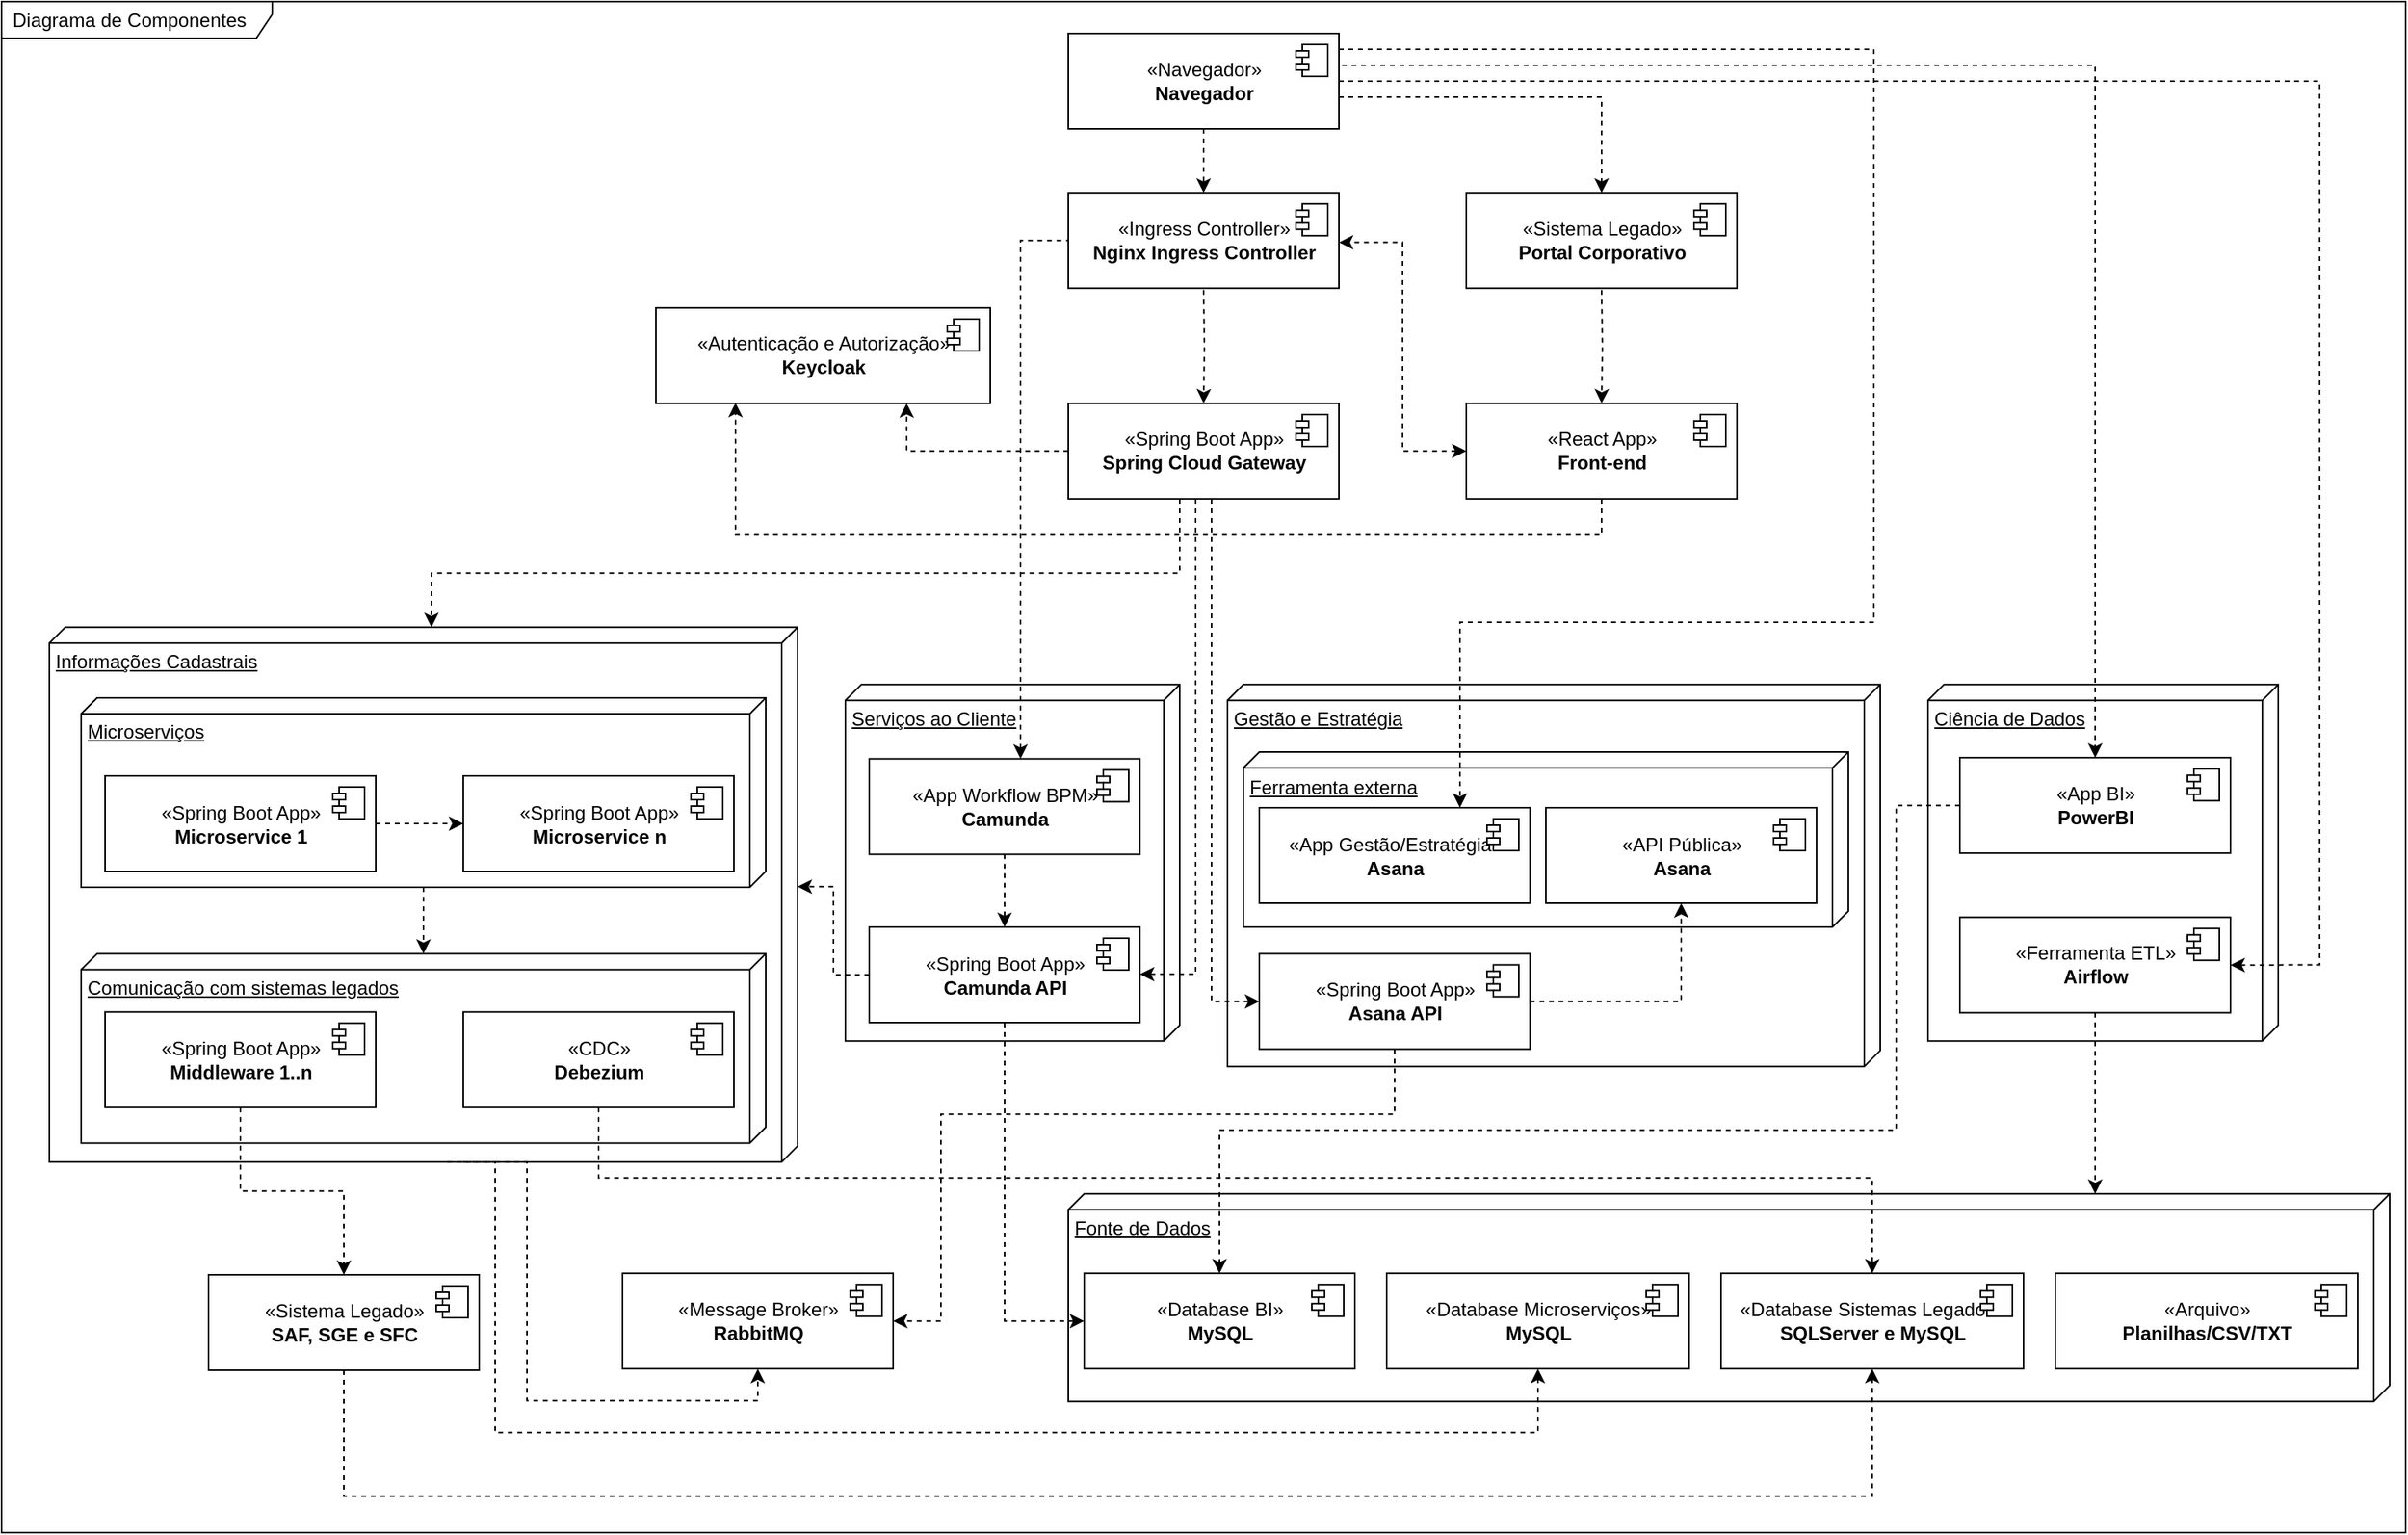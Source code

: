 <mxfile version="16.0.2" type="device"><diagram id="Ba2nXQlil4IFoZj2FwXf" name="Página-1"><mxGraphModel dx="242" dy="3505" grid="1" gridSize="10" guides="1" tooltips="1" connect="1" arrows="1" fold="1" page="1" pageScale="1" pageWidth="827" pageHeight="1169" math="0" shadow="0"><root><mxCell id="0"/><mxCell id="1" parent="0"/><mxCell id="WtthqmDck3oCjtlMTp7U-93" value="Diagrama de Componentes" style="shape=umlFrame;whiteSpace=wrap;html=1;width=170;height=23;boundedLbl=1;verticalAlign=middle;align=left;spacingLeft=5;" vertex="1" parent="1"><mxGeometry x="1654" y="-2338" width="1510" height="962" as="geometry"/></mxCell><mxCell id="WtthqmDck3oCjtlMTp7U-174" value="" style="edgeStyle=orthogonalEdgeStyle;rounded=0;orthogonalLoop=1;jettySize=auto;html=1;startArrow=none;startFill=0;endArrow=classic;endFill=1;dashed=1;" edge="1" parent="1" target="WtthqmDck3oCjtlMTp7U-98"><mxGeometry relative="1" as="geometry"><mxPoint x="2409" y="-2156.73" as="sourcePoint"/></mxGeometry></mxCell><mxCell id="WtthqmDck3oCjtlMTp7U-94" value="«Ingress Controller»&lt;br&gt;&lt;b&gt;Nginx Ingress Controller&lt;br&gt;&lt;/b&gt;" style="html=1;dropTarget=0;" vertex="1" parent="1"><mxGeometry x="2324" y="-2217.88" width="170" height="60" as="geometry"/></mxCell><mxCell id="WtthqmDck3oCjtlMTp7U-95" value="" style="shape=module;jettyWidth=8;jettyHeight=4;" vertex="1" parent="WtthqmDck3oCjtlMTp7U-94"><mxGeometry x="1" width="20" height="20" relative="1" as="geometry"><mxPoint x="-27" y="7" as="offset"/></mxGeometry></mxCell><mxCell id="WtthqmDck3oCjtlMTp7U-177" style="edgeStyle=orthogonalEdgeStyle;rounded=0;orthogonalLoop=1;jettySize=auto;html=1;entryX=0.75;entryY=1;entryDx=0;entryDy=0;startArrow=none;startFill=0;endArrow=classic;endFill=1;dashed=1;" edge="1" parent="1" source="WtthqmDck3oCjtlMTp7U-98" target="WtthqmDck3oCjtlMTp7U-116"><mxGeometry relative="1" as="geometry"/></mxCell><mxCell id="WtthqmDck3oCjtlMTp7U-189" style="edgeStyle=orthogonalEdgeStyle;rounded=0;orthogonalLoop=1;jettySize=auto;html=1;entryX=0;entryY=0;entryDx=0;entryDy=230;entryPerimeter=0;startArrow=none;startFill=0;endArrow=classic;endFill=1;dashed=1;" edge="1" parent="1" source="WtthqmDck3oCjtlMTp7U-98" target="WtthqmDck3oCjtlMTp7U-124"><mxGeometry relative="1" as="geometry"><Array as="points"><mxPoint x="2394" y="-1978.91"/><mxPoint x="1924" y="-1978.91"/></Array></mxGeometry></mxCell><mxCell id="WtthqmDck3oCjtlMTp7U-98" value="«Spring Boot App»&lt;br&gt;&lt;b&gt;Spring Cloud Gateway&lt;br&gt;&lt;/b&gt;" style="html=1;dropTarget=0;" vertex="1" parent="1"><mxGeometry x="2324" y="-2085.56" width="170" height="60" as="geometry"/></mxCell><mxCell id="WtthqmDck3oCjtlMTp7U-99" value="" style="shape=module;jettyWidth=8;jettyHeight=4;" vertex="1" parent="WtthqmDck3oCjtlMTp7U-98"><mxGeometry x="1" width="20" height="20" relative="1" as="geometry"><mxPoint x="-27" y="7" as="offset"/></mxGeometry></mxCell><mxCell id="WtthqmDck3oCjtlMTp7U-116" value="«Autenticação e Autorização»&lt;br&gt;&lt;b&gt;Keycloak&lt;/b&gt;&lt;b&gt;&lt;br&gt;&lt;/b&gt;" style="html=1;dropTarget=0;" vertex="1" parent="1"><mxGeometry x="2065" y="-2145.56" width="210" height="60" as="geometry"/></mxCell><mxCell id="WtthqmDck3oCjtlMTp7U-117" value="" style="shape=module;jettyWidth=8;jettyHeight=4;" vertex="1" parent="WtthqmDck3oCjtlMTp7U-116"><mxGeometry x="1" width="20" height="20" relative="1" as="geometry"><mxPoint x="-27" y="7" as="offset"/></mxGeometry></mxCell><mxCell id="WtthqmDck3oCjtlMTp7U-178" style="edgeStyle=orthogonalEdgeStyle;rounded=0;orthogonalLoop=1;jettySize=auto;html=1;startArrow=none;startFill=0;endArrow=classic;endFill=1;dashed=1;" edge="1" parent="1" source="WtthqmDck3oCjtlMTp7U-118"><mxGeometry relative="1" as="geometry"><mxPoint x="2115" y="-2085.88" as="targetPoint"/><Array as="points"><mxPoint x="2659" y="-2002.88"/><mxPoint x="2115" y="-2002.88"/><mxPoint x="2115" y="-2085.88"/></Array></mxGeometry></mxCell><mxCell id="WtthqmDck3oCjtlMTp7U-180" style="edgeStyle=orthogonalEdgeStyle;rounded=0;orthogonalLoop=1;jettySize=auto;html=1;entryX=1;entryY=0.5;entryDx=0;entryDy=0;startArrow=classic;startFill=1;endArrow=classic;endFill=1;dashed=1;" edge="1" parent="1" source="WtthqmDck3oCjtlMTp7U-118"><mxGeometry relative="1" as="geometry"><mxPoint x="2494" y="-2186.73" as="targetPoint"/><Array as="points"><mxPoint x="2534" y="-2055.91"/><mxPoint x="2534" y="-2186.91"/></Array></mxGeometry></mxCell><mxCell id="WtthqmDck3oCjtlMTp7U-118" value="«React App»&lt;br&gt;&lt;b&gt;Front-end&lt;br&gt;&lt;/b&gt;" style="html=1;dropTarget=0;" vertex="1" parent="1"><mxGeometry x="2574" y="-2085.56" width="170" height="60" as="geometry"/></mxCell><mxCell id="WtthqmDck3oCjtlMTp7U-119" value="" style="shape=module;jettyWidth=8;jettyHeight=4;" vertex="1" parent="WtthqmDck3oCjtlMTp7U-118"><mxGeometry x="1" width="20" height="20" relative="1" as="geometry"><mxPoint x="-27" y="7" as="offset"/></mxGeometry></mxCell><mxCell id="WtthqmDck3oCjtlMTp7U-173" value="" style="edgeStyle=orthogonalEdgeStyle;rounded=0;orthogonalLoop=1;jettySize=auto;html=1;startArrow=none;startFill=0;endArrow=classic;endFill=1;dashed=1;" edge="1" parent="1" target="WtthqmDck3oCjtlMTp7U-118"><mxGeometry relative="1" as="geometry"><mxPoint x="2659" y="-2156.73" as="sourcePoint"/></mxGeometry></mxCell><mxCell id="WtthqmDck3oCjtlMTp7U-120" value="«Sistema Legado»&lt;br&gt;&lt;b&gt;Portal Corporativo&lt;br&gt;&lt;/b&gt;" style="html=1;dropTarget=0;" vertex="1" parent="1"><mxGeometry x="2574" y="-2217.88" width="170" height="60" as="geometry"/></mxCell><mxCell id="WtthqmDck3oCjtlMTp7U-121" value="" style="shape=module;jettyWidth=8;jettyHeight=4;" vertex="1" parent="WtthqmDck3oCjtlMTp7U-120"><mxGeometry x="1" width="20" height="20" relative="1" as="geometry"><mxPoint x="-27" y="7" as="offset"/></mxGeometry></mxCell><mxCell id="WtthqmDck3oCjtlMTp7U-124" value="Informações Cadastrais" style="verticalAlign=top;align=left;spacingTop=8;spacingLeft=2;spacingRight=12;shape=cube;size=10;direction=south;fontStyle=4;html=1;" vertex="1" parent="1"><mxGeometry x="1684" y="-1944.89" width="470" height="335.98" as="geometry"/></mxCell><mxCell id="WtthqmDck3oCjtlMTp7U-125" value="Serviços ao Cliente" style="verticalAlign=top;align=left;spacingTop=8;spacingLeft=2;spacingRight=12;shape=cube;size=10;direction=south;fontStyle=4;html=1;" vertex="1" parent="1"><mxGeometry x="2184" y="-1908.91" width="210" height="224.02" as="geometry"/></mxCell><mxCell id="WtthqmDck3oCjtlMTp7U-126" value="Gestão e Estratégia" style="verticalAlign=top;align=left;spacingTop=8;spacingLeft=2;spacingRight=12;shape=cube;size=10;direction=south;fontStyle=4;html=1;" vertex="1" parent="1"><mxGeometry x="2424" y="-1908.91" width="410" height="240" as="geometry"/></mxCell><mxCell id="WtthqmDck3oCjtlMTp7U-127" value="Ciência de Dados" style="verticalAlign=top;align=left;spacingTop=8;spacingLeft=2;spacingRight=12;shape=cube;size=10;direction=south;fontStyle=4;html=1;" vertex="1" parent="1"><mxGeometry x="2864" y="-1908.91" width="220" height="224.02" as="geometry"/></mxCell><mxCell id="WtthqmDck3oCjtlMTp7U-181" style="edgeStyle=orthogonalEdgeStyle;rounded=0;orthogonalLoop=1;jettySize=auto;html=1;entryX=0;entryY=0.5;entryDx=0;entryDy=0;startArrow=classic;startFill=1;endArrow=none;endFill=0;dashed=1;" edge="1" parent="1" source="WtthqmDck3oCjtlMTp7U-128" target="WtthqmDck3oCjtlMTp7U-94"><mxGeometry relative="1" as="geometry"><Array as="points"><mxPoint x="2294" y="-2187.91"/></Array></mxGeometry></mxCell><mxCell id="WtthqmDck3oCjtlMTp7U-187" value="" style="edgeStyle=orthogonalEdgeStyle;rounded=0;orthogonalLoop=1;jettySize=auto;html=1;startArrow=none;startFill=0;endArrow=classic;endFill=1;dashed=1;" edge="1" parent="1" source="WtthqmDck3oCjtlMTp7U-128" target="WtthqmDck3oCjtlMTp7U-130"><mxGeometry relative="1" as="geometry"/></mxCell><mxCell id="WtthqmDck3oCjtlMTp7U-128" value="«App Workflow BPM»&lt;br&gt;&lt;b&gt;Camunda&lt;br&gt;&lt;/b&gt;" style="html=1;dropTarget=0;" vertex="1" parent="1"><mxGeometry x="2199" y="-1862.21" width="170" height="60" as="geometry"/></mxCell><mxCell id="WtthqmDck3oCjtlMTp7U-129" value="" style="shape=module;jettyWidth=8;jettyHeight=4;" vertex="1" parent="WtthqmDck3oCjtlMTp7U-128"><mxGeometry x="1" width="20" height="20" relative="1" as="geometry"><mxPoint x="-27" y="7" as="offset"/></mxGeometry></mxCell><mxCell id="WtthqmDck3oCjtlMTp7U-182" style="edgeStyle=orthogonalEdgeStyle;rounded=0;orthogonalLoop=1;jettySize=auto;html=1;entryX=0;entryY=0;entryDx=162.99;entryDy=0;entryPerimeter=0;startArrow=none;startFill=0;endArrow=classic;endFill=1;dashed=1;" edge="1" parent="1" source="WtthqmDck3oCjtlMTp7U-130" target="WtthqmDck3oCjtlMTp7U-124"><mxGeometry relative="1" as="geometry"/></mxCell><mxCell id="WtthqmDck3oCjtlMTp7U-130" value="«Spring Boot App»&lt;br&gt;&lt;b&gt;Camunda API&lt;br&gt;&lt;/b&gt;" style="html=1;dropTarget=0;" vertex="1" parent="1"><mxGeometry x="2199" y="-1756.5" width="170" height="60" as="geometry"/></mxCell><mxCell id="WtthqmDck3oCjtlMTp7U-131" value="" style="shape=module;jettyWidth=8;jettyHeight=4;" vertex="1" parent="WtthqmDck3oCjtlMTp7U-130"><mxGeometry x="1" width="20" height="20" relative="1" as="geometry"><mxPoint x="-27" y="7" as="offset"/></mxGeometry></mxCell><mxCell id="WtthqmDck3oCjtlMTp7U-192" style="edgeStyle=orthogonalEdgeStyle;rounded=0;orthogonalLoop=1;jettySize=auto;html=1;startArrow=none;startFill=0;endArrow=classic;endFill=1;dashed=1;" edge="1" parent="1" source="WtthqmDck3oCjtlMTp7U-136" target="WtthqmDck3oCjtlMTp7U-142"><mxGeometry relative="1" as="geometry"><Array as="points"><mxPoint x="2529" y="-1638.91"/><mxPoint x="2244" y="-1638.91"/><mxPoint x="2244" y="-1508.91"/></Array></mxGeometry></mxCell><mxCell id="WtthqmDck3oCjtlMTp7U-136" value="«Spring Boot App»&lt;br&gt;&lt;b&gt;Asana API&lt;br&gt;&lt;/b&gt;" style="html=1;dropTarget=0;" vertex="1" parent="1"><mxGeometry x="2444" y="-1739.76" width="170" height="60" as="geometry"/></mxCell><mxCell id="WtthqmDck3oCjtlMTp7U-137" value="" style="shape=module;jettyWidth=8;jettyHeight=4;" vertex="1" parent="WtthqmDck3oCjtlMTp7U-136"><mxGeometry x="1" width="20" height="20" relative="1" as="geometry"><mxPoint x="-27" y="7" as="offset"/></mxGeometry></mxCell><mxCell id="WtthqmDck3oCjtlMTp7U-171" value="" style="edgeStyle=orthogonalEdgeStyle;rounded=0;orthogonalLoop=1;jettySize=auto;html=1;startArrow=none;startFill=0;endArrow=classic;endFill=1;dashed=1;" edge="1" parent="1" source="WtthqmDck3oCjtlMTp7U-138" target="WtthqmDck3oCjtlMTp7U-154"><mxGeometry relative="1" as="geometry"><Array as="points"><mxPoint x="2969" y="-1608.91"/><mxPoint x="2969" y="-1608.91"/></Array></mxGeometry></mxCell><mxCell id="WtthqmDck3oCjtlMTp7U-138" value="«Ferramenta ETL»&lt;br&gt;&lt;b&gt;Airflow&lt;br&gt;&lt;/b&gt;" style="html=1;dropTarget=0;" vertex="1" parent="1"><mxGeometry x="2884" y="-1762.67" width="170" height="60" as="geometry"/></mxCell><mxCell id="WtthqmDck3oCjtlMTp7U-139" value="" style="shape=module;jettyWidth=8;jettyHeight=4;" vertex="1" parent="WtthqmDck3oCjtlMTp7U-138"><mxGeometry x="1" width="20" height="20" relative="1" as="geometry"><mxPoint x="-27" y="7" as="offset"/></mxGeometry></mxCell><mxCell id="WtthqmDck3oCjtlMTp7U-140" value="«App BI»&lt;br&gt;&lt;b&gt;PowerBI&lt;br&gt;&lt;/b&gt;" style="html=1;dropTarget=0;" vertex="1" parent="1"><mxGeometry x="2884" y="-1862.93" width="170" height="60" as="geometry"/></mxCell><mxCell id="WtthqmDck3oCjtlMTp7U-141" value="" style="shape=module;jettyWidth=8;jettyHeight=4;" vertex="1" parent="WtthqmDck3oCjtlMTp7U-140"><mxGeometry x="1" width="20" height="20" relative="1" as="geometry"><mxPoint x="-27" y="7" as="offset"/></mxGeometry></mxCell><mxCell id="WtthqmDck3oCjtlMTp7U-142" value="«Message Broker»&lt;br&gt;&lt;b&gt;RabbitMQ&lt;br&gt;&lt;/b&gt;" style="html=1;dropTarget=0;" vertex="1" parent="1"><mxGeometry x="2044" y="-1538.91" width="170" height="60" as="geometry"/></mxCell><mxCell id="WtthqmDck3oCjtlMTp7U-143" value="" style="shape=module;jettyWidth=8;jettyHeight=4;" vertex="1" parent="WtthqmDck3oCjtlMTp7U-142"><mxGeometry x="1" width="20" height="20" relative="1" as="geometry"><mxPoint x="-27" y="7" as="offset"/></mxGeometry></mxCell><mxCell id="WtthqmDck3oCjtlMTp7U-144" value="«Sistema Legado»&lt;br&gt;&lt;b&gt;SAF, SGE e SFC&lt;br&gt;&lt;/b&gt;" style="html=1;dropTarget=0;" vertex="1" parent="1"><mxGeometry x="1784" y="-1537.98" width="170" height="60" as="geometry"/></mxCell><mxCell id="WtthqmDck3oCjtlMTp7U-145" value="" style="shape=module;jettyWidth=8;jettyHeight=4;" vertex="1" parent="WtthqmDck3oCjtlMTp7U-144"><mxGeometry x="1" width="20" height="20" relative="1" as="geometry"><mxPoint x="-27" y="7" as="offset"/></mxGeometry></mxCell><mxCell id="WtthqmDck3oCjtlMTp7U-154" value="Fonte de Dados" style="verticalAlign=top;align=left;spacingTop=8;spacingLeft=2;spacingRight=12;shape=cube;size=10;direction=south;fontStyle=4;html=1;" vertex="1" parent="1"><mxGeometry x="2324" y="-1588.91" width="830" height="130.49" as="geometry"/></mxCell><mxCell id="WtthqmDck3oCjtlMTp7U-146" value="«Database BI»&lt;br&gt;&lt;b&gt;MySQL&lt;br&gt;&lt;/b&gt;" style="html=1;dropTarget=0;" vertex="1" parent="1"><mxGeometry x="2334" y="-1538.91" width="170" height="60" as="geometry"/></mxCell><mxCell id="WtthqmDck3oCjtlMTp7U-147" value="" style="shape=module;jettyWidth=8;jettyHeight=4;" vertex="1" parent="WtthqmDck3oCjtlMTp7U-146"><mxGeometry x="1" width="20" height="20" relative="1" as="geometry"><mxPoint x="-27" y="7" as="offset"/></mxGeometry></mxCell><mxCell id="WtthqmDck3oCjtlMTp7U-148" value="«Database Microserviços»&lt;br&gt;&lt;b&gt;MySQL&lt;br&gt;&lt;/b&gt;" style="html=1;dropTarget=0;" vertex="1" parent="1"><mxGeometry x="2524" y="-1538.91" width="190" height="60" as="geometry"/></mxCell><mxCell id="WtthqmDck3oCjtlMTp7U-149" value="" style="shape=module;jettyWidth=8;jettyHeight=4;" vertex="1" parent="WtthqmDck3oCjtlMTp7U-148"><mxGeometry x="1" width="20" height="20" relative="1" as="geometry"><mxPoint x="-27" y="7" as="offset"/></mxGeometry></mxCell><mxCell id="WtthqmDck3oCjtlMTp7U-150" value="«Database Sistemas Legados»&lt;br&gt;&lt;b&gt;SQLServer e MySQL&lt;br&gt;&lt;/b&gt;" style="html=1;dropTarget=0;" vertex="1" parent="1"><mxGeometry x="2734" y="-1538.91" width="190" height="60" as="geometry"/></mxCell><mxCell id="WtthqmDck3oCjtlMTp7U-151" value="" style="shape=module;jettyWidth=8;jettyHeight=4;" vertex="1" parent="WtthqmDck3oCjtlMTp7U-150"><mxGeometry x="1" width="20" height="20" relative="1" as="geometry"><mxPoint x="-27" y="7" as="offset"/></mxGeometry></mxCell><mxCell id="WtthqmDck3oCjtlMTp7U-152" value="«Arquivo»&lt;br&gt;&lt;b&gt;Planilhas/CSV/TXT&lt;br&gt;&lt;/b&gt;" style="html=1;dropTarget=0;" vertex="1" parent="1"><mxGeometry x="2944" y="-1538.91" width="190" height="60" as="geometry"/></mxCell><mxCell id="WtthqmDck3oCjtlMTp7U-153" value="" style="shape=module;jettyWidth=8;jettyHeight=4;" vertex="1" parent="WtthqmDck3oCjtlMTp7U-152"><mxGeometry x="1" width="20" height="20" relative="1" as="geometry"><mxPoint x="-27" y="7" as="offset"/></mxGeometry></mxCell><mxCell id="WtthqmDck3oCjtlMTp7U-184" style="edgeStyle=orthogonalEdgeStyle;rounded=0;orthogonalLoop=1;jettySize=auto;html=1;startArrow=none;startFill=0;endArrow=classic;endFill=1;dashed=1;" edge="1" parent="1" source="WtthqmDck3oCjtlMTp7U-156" target="WtthqmDck3oCjtlMTp7U-157"><mxGeometry relative="1" as="geometry"/></mxCell><mxCell id="WtthqmDck3oCjtlMTp7U-156" value="Microserviços" style="verticalAlign=top;align=left;spacingTop=8;spacingLeft=2;spacingRight=12;shape=cube;size=10;direction=south;fontStyle=4;html=1;" vertex="1" parent="1"><mxGeometry x="1704" y="-1900.52" width="430" height="119.02" as="geometry"/></mxCell><mxCell id="WtthqmDck3oCjtlMTp7U-157" value="Comunicação com sistemas legados" style="verticalAlign=top;align=left;spacingTop=8;spacingLeft=2;spacingRight=12;shape=cube;size=10;direction=south;fontStyle=4;html=1;" vertex="1" parent="1"><mxGeometry x="1704" y="-1739.76" width="430" height="119.02" as="geometry"/></mxCell><mxCell id="WtthqmDck3oCjtlMTp7U-159" style="edgeStyle=orthogonalEdgeStyle;rounded=0;orthogonalLoop=1;jettySize=auto;html=1;startArrow=none;startFill=0;dashed=1;" edge="1" parent="1" source="WtthqmDck3oCjtlMTp7U-112" target="WtthqmDck3oCjtlMTp7U-144"><mxGeometry relative="1" as="geometry"/></mxCell><mxCell id="WtthqmDck3oCjtlMTp7U-112" value="«Spring Boot App»&lt;br&gt;&lt;b&gt;Middleware 1..n&lt;br&gt;&lt;/b&gt;" style="html=1;dropTarget=0;" vertex="1" parent="1"><mxGeometry x="1719" y="-1703.15" width="170" height="60" as="geometry"/></mxCell><mxCell id="WtthqmDck3oCjtlMTp7U-113" value="" style="shape=module;jettyWidth=8;jettyHeight=4;" vertex="1" parent="WtthqmDck3oCjtlMTp7U-112"><mxGeometry x="1" width="20" height="20" relative="1" as="geometry"><mxPoint x="-27" y="7" as="offset"/></mxGeometry></mxCell><mxCell id="WtthqmDck3oCjtlMTp7U-161" style="edgeStyle=orthogonalEdgeStyle;rounded=0;orthogonalLoop=1;jettySize=auto;html=1;startArrow=none;startFill=0;dashed=1;" edge="1" parent="1" source="WtthqmDck3oCjtlMTp7U-114" target="WtthqmDck3oCjtlMTp7U-150"><mxGeometry relative="1" as="geometry"><Array as="points"><mxPoint x="2029" y="-1598.91"/><mxPoint x="2829" y="-1598.91"/></Array></mxGeometry></mxCell><mxCell id="WtthqmDck3oCjtlMTp7U-114" value="«CDC»&lt;br&gt;&lt;b&gt;Debezium&lt;br&gt;&lt;/b&gt;" style="html=1;dropTarget=0;" vertex="1" parent="1"><mxGeometry x="1944" y="-1703.15" width="170" height="60" as="geometry"/></mxCell><mxCell id="WtthqmDck3oCjtlMTp7U-115" value="" style="shape=module;jettyWidth=8;jettyHeight=4;" vertex="1" parent="WtthqmDck3oCjtlMTp7U-114"><mxGeometry x="1" width="20" height="20" relative="1" as="geometry"><mxPoint x="-27" y="7" as="offset"/></mxGeometry></mxCell><mxCell id="WtthqmDck3oCjtlMTp7U-183" style="edgeStyle=orthogonalEdgeStyle;rounded=0;orthogonalLoop=1;jettySize=auto;html=1;entryX=0;entryY=0.5;entryDx=0;entryDy=0;startArrow=none;startFill=0;endArrow=classic;endFill=1;dashed=1;" edge="1" parent="1" source="WtthqmDck3oCjtlMTp7U-100" target="WtthqmDck3oCjtlMTp7U-102"><mxGeometry relative="1" as="geometry"/></mxCell><mxCell id="WtthqmDck3oCjtlMTp7U-100" value="«Spring Boot App»&lt;br&gt;&lt;b&gt;Microservice 1&lt;br&gt;&lt;/b&gt;" style="html=1;dropTarget=0;" vertex="1" parent="1"><mxGeometry x="1719" y="-1851.5" width="170" height="60" as="geometry"/></mxCell><mxCell id="WtthqmDck3oCjtlMTp7U-101" value="" style="shape=module;jettyWidth=8;jettyHeight=4;" vertex="1" parent="WtthqmDck3oCjtlMTp7U-100"><mxGeometry x="1" width="20" height="20" relative="1" as="geometry"><mxPoint x="-27" y="7" as="offset"/></mxGeometry></mxCell><mxCell id="WtthqmDck3oCjtlMTp7U-102" value="«Spring Boot App»&lt;br&gt;&lt;b&gt;Microservice n&lt;br&gt;&lt;/b&gt;" style="html=1;dropTarget=0;" vertex="1" parent="1"><mxGeometry x="1944" y="-1851.5" width="170" height="60" as="geometry"/></mxCell><mxCell id="WtthqmDck3oCjtlMTp7U-103" value="" style="shape=module;jettyWidth=8;jettyHeight=4;" vertex="1" parent="WtthqmDck3oCjtlMTp7U-102"><mxGeometry x="1" width="20" height="20" relative="1" as="geometry"><mxPoint x="-27" y="7" as="offset"/></mxGeometry></mxCell><mxCell id="WtthqmDck3oCjtlMTp7U-160" style="edgeStyle=orthogonalEdgeStyle;rounded=0;orthogonalLoop=1;jettySize=auto;html=1;entryX=0.5;entryY=1;entryDx=0;entryDy=0;startArrow=none;startFill=0;dashed=1;" edge="1" parent="1" source="WtthqmDck3oCjtlMTp7U-144" target="WtthqmDck3oCjtlMTp7U-150"><mxGeometry relative="1" as="geometry"><Array as="points"><mxPoint x="1869" y="-1398.91"/><mxPoint x="2829" y="-1398.91"/></Array></mxGeometry></mxCell><mxCell id="WtthqmDck3oCjtlMTp7U-167" style="edgeStyle=orthogonalEdgeStyle;rounded=0;orthogonalLoop=1;jettySize=auto;html=1;startArrow=none;startFill=0;endArrow=classic;endFill=1;dashed=1;" edge="1" parent="1"><mxGeometry relative="1" as="geometry"><mxPoint x="1934" y="-1608.91" as="sourcePoint"/><mxPoint x="2129" y="-1478.91" as="targetPoint"/><Array as="points"><mxPoint x="1984" y="-1608.91"/><mxPoint x="1984" y="-1458.91"/><mxPoint x="2129" y="-1458.91"/></Array></mxGeometry></mxCell><mxCell id="WtthqmDck3oCjtlMTp7U-168" style="edgeStyle=orthogonalEdgeStyle;rounded=0;orthogonalLoop=1;jettySize=auto;html=1;entryX=0.5;entryY=1;entryDx=0;entryDy=0;startArrow=none;startFill=0;endArrow=classic;endFill=1;dashed=1;" edge="1" parent="1" target="WtthqmDck3oCjtlMTp7U-148"><mxGeometry relative="1" as="geometry"><mxPoint x="1944" y="-1608.91" as="sourcePoint"/><Array as="points"><mxPoint x="1964" y="-1608.91"/><mxPoint x="1964" y="-1438.91"/><mxPoint x="2619" y="-1438.91"/></Array></mxGeometry></mxCell><mxCell id="WtthqmDck3oCjtlMTp7U-172" style="edgeStyle=orthogonalEdgeStyle;rounded=0;orthogonalLoop=1;jettySize=auto;html=1;startArrow=none;startFill=0;endArrow=classic;endFill=1;dashed=1;" edge="1" parent="1" source="WtthqmDck3oCjtlMTp7U-140" target="WtthqmDck3oCjtlMTp7U-146"><mxGeometry relative="1" as="geometry"><Array as="points"><mxPoint x="2844" y="-1832.91"/><mxPoint x="2844" y="-1628.91"/><mxPoint x="2419" y="-1628.91"/></Array></mxGeometry></mxCell><mxCell id="WtthqmDck3oCjtlMTp7U-185" value="Ferramenta externa" style="verticalAlign=top;align=left;spacingTop=8;spacingLeft=2;spacingRight=12;shape=cube;size=10;direction=south;fontStyle=4;html=1;" vertex="1" parent="1"><mxGeometry x="2434" y="-1866.5" width="380" height="110" as="geometry"/></mxCell><mxCell id="WtthqmDck3oCjtlMTp7U-132" value="«API Pública»&lt;br&gt;&lt;b&gt;Asana&lt;br&gt;&lt;/b&gt;" style="html=1;dropTarget=0;" vertex="1" parent="1"><mxGeometry x="2624" y="-1831.5" width="170" height="60" as="geometry"/></mxCell><mxCell id="WtthqmDck3oCjtlMTp7U-133" value="" style="shape=module;jettyWidth=8;jettyHeight=4;" vertex="1" parent="WtthqmDck3oCjtlMTp7U-132"><mxGeometry x="1" width="20" height="20" relative="1" as="geometry"><mxPoint x="-27" y="7" as="offset"/></mxGeometry></mxCell><mxCell id="WtthqmDck3oCjtlMTp7U-134" value="«App Gestão/Estratégia»&lt;br&gt;&lt;b&gt;Asana&lt;br&gt;&lt;/b&gt;" style="html=1;dropTarget=0;" vertex="1" parent="1"><mxGeometry x="2444" y="-1831.5" width="170" height="60" as="geometry"/></mxCell><mxCell id="WtthqmDck3oCjtlMTp7U-135" value="" style="shape=module;jettyWidth=8;jettyHeight=4;" vertex="1" parent="WtthqmDck3oCjtlMTp7U-134"><mxGeometry x="1" width="20" height="20" relative="1" as="geometry"><mxPoint x="-27" y="7" as="offset"/></mxGeometry></mxCell><mxCell id="WtthqmDck3oCjtlMTp7U-186" style="edgeStyle=orthogonalEdgeStyle;rounded=0;orthogonalLoop=1;jettySize=auto;html=1;entryX=0.5;entryY=1;entryDx=0;entryDy=0;startArrow=none;startFill=0;endArrow=classic;endFill=1;dashed=1;" edge="1" parent="1" source="WtthqmDck3oCjtlMTp7U-136" target="WtthqmDck3oCjtlMTp7U-132"><mxGeometry relative="1" as="geometry"/></mxCell><mxCell id="WtthqmDck3oCjtlMTp7U-188" style="edgeStyle=orthogonalEdgeStyle;rounded=0;orthogonalLoop=1;jettySize=auto;html=1;entryX=0;entryY=0.5;entryDx=0;entryDy=0;startArrow=none;startFill=0;endArrow=classic;endFill=1;dashed=1;" edge="1" parent="1" source="WtthqmDck3oCjtlMTp7U-130" target="WtthqmDck3oCjtlMTp7U-146"><mxGeometry relative="1" as="geometry"/></mxCell><mxCell id="WtthqmDck3oCjtlMTp7U-190" style="edgeStyle=orthogonalEdgeStyle;rounded=0;orthogonalLoop=1;jettySize=auto;html=1;entryX=1;entryY=0.5;entryDx=0;entryDy=0;startArrow=none;startFill=0;endArrow=classic;endFill=1;dashed=1;" edge="1" parent="1" source="WtthqmDck3oCjtlMTp7U-98" target="WtthqmDck3oCjtlMTp7U-130"><mxGeometry relative="1" as="geometry"><Array as="points"><mxPoint x="2404" y="-1726.91"/><mxPoint x="2369" y="-1726.91"/></Array></mxGeometry></mxCell><mxCell id="WtthqmDck3oCjtlMTp7U-191" style="edgeStyle=orthogonalEdgeStyle;rounded=0;orthogonalLoop=1;jettySize=auto;html=1;entryX=0;entryY=0.5;entryDx=0;entryDy=0;startArrow=none;startFill=0;endArrow=classic;endFill=1;dashed=1;" edge="1" parent="1" source="WtthqmDck3oCjtlMTp7U-98" target="WtthqmDck3oCjtlMTp7U-136"><mxGeometry relative="1" as="geometry"><Array as="points"><mxPoint x="2414" y="-1709.91"/></Array></mxGeometry></mxCell><mxCell id="WtthqmDck3oCjtlMTp7U-209" style="edgeStyle=orthogonalEdgeStyle;rounded=0;orthogonalLoop=1;jettySize=auto;html=1;entryX=0.5;entryY=0;entryDx=0;entryDy=0;dashed=1;startArrow=none;startFill=0;endArrow=classic;endFill=1;" edge="1" parent="1" source="WtthqmDck3oCjtlMTp7U-207" target="WtthqmDck3oCjtlMTp7U-94"><mxGeometry relative="1" as="geometry"/></mxCell><mxCell id="WtthqmDck3oCjtlMTp7U-210" style="edgeStyle=orthogonalEdgeStyle;rounded=0;orthogonalLoop=1;jettySize=auto;html=1;dashed=1;startArrow=none;startFill=0;endArrow=classic;endFill=1;" edge="1" parent="1" source="WtthqmDck3oCjtlMTp7U-207" target="WtthqmDck3oCjtlMTp7U-120"><mxGeometry relative="1" as="geometry"><Array as="points"><mxPoint x="2659" y="-2278"/></Array></mxGeometry></mxCell><mxCell id="WtthqmDck3oCjtlMTp7U-213" style="edgeStyle=orthogonalEdgeStyle;rounded=0;orthogonalLoop=1;jettySize=auto;html=1;dashed=1;startArrow=none;startFill=0;endArrow=classic;endFill=1;" edge="1" parent="1" source="WtthqmDck3oCjtlMTp7U-207" target="WtthqmDck3oCjtlMTp7U-134"><mxGeometry relative="1" as="geometry"><Array as="points"><mxPoint x="2830" y="-2308"/><mxPoint x="2830" y="-1948"/><mxPoint x="2570" y="-1948"/></Array></mxGeometry></mxCell><mxCell id="WtthqmDck3oCjtlMTp7U-207" value="«Navegador»&lt;br&gt;&lt;b&gt;Navegador&lt;br&gt;&lt;/b&gt;" style="html=1;dropTarget=0;" vertex="1" parent="1"><mxGeometry x="2324" y="-2318" width="170" height="60" as="geometry"/></mxCell><mxCell id="WtthqmDck3oCjtlMTp7U-208" value="" style="shape=module;jettyWidth=8;jettyHeight=4;" vertex="1" parent="WtthqmDck3oCjtlMTp7U-207"><mxGeometry x="1" width="20" height="20" relative="1" as="geometry"><mxPoint x="-27" y="7" as="offset"/></mxGeometry></mxCell><mxCell id="WtthqmDck3oCjtlMTp7U-211" style="edgeStyle=orthogonalEdgeStyle;rounded=0;orthogonalLoop=1;jettySize=auto;html=1;entryX=1;entryY=0.5;entryDx=0;entryDy=0;dashed=1;startArrow=none;startFill=0;endArrow=classic;endFill=1;exitX=1;exitY=0.5;exitDx=0;exitDy=0;" edge="1" parent="1" source="WtthqmDck3oCjtlMTp7U-207" target="WtthqmDck3oCjtlMTp7U-138"><mxGeometry relative="1" as="geometry"><Array as="points"><mxPoint x="3110" y="-2288"/><mxPoint x="3110" y="-1733"/></Array></mxGeometry></mxCell><mxCell id="WtthqmDck3oCjtlMTp7U-212" style="edgeStyle=orthogonalEdgeStyle;rounded=0;orthogonalLoop=1;jettySize=auto;html=1;dashed=1;startArrow=none;startFill=0;endArrow=classic;endFill=1;exitX=1;exitY=0.5;exitDx=0;exitDy=0;" edge="1" parent="1" source="WtthqmDck3oCjtlMTp7U-207" target="WtthqmDck3oCjtlMTp7U-140"><mxGeometry relative="1" as="geometry"><mxPoint x="2500" y="-2288" as="sourcePoint"/><Array as="points"><mxPoint x="2494" y="-2298"/><mxPoint x="2969" y="-2298"/></Array></mxGeometry></mxCell></root></mxGraphModel></diagram></mxfile>